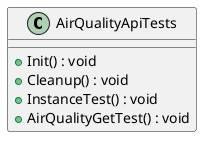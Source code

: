 @startuml
class AirQualityApiTests {
    + Init() : void
    + Cleanup() : void
    + InstanceTest() : void
    + AirQualityGetTest() : void
}
@enduml
